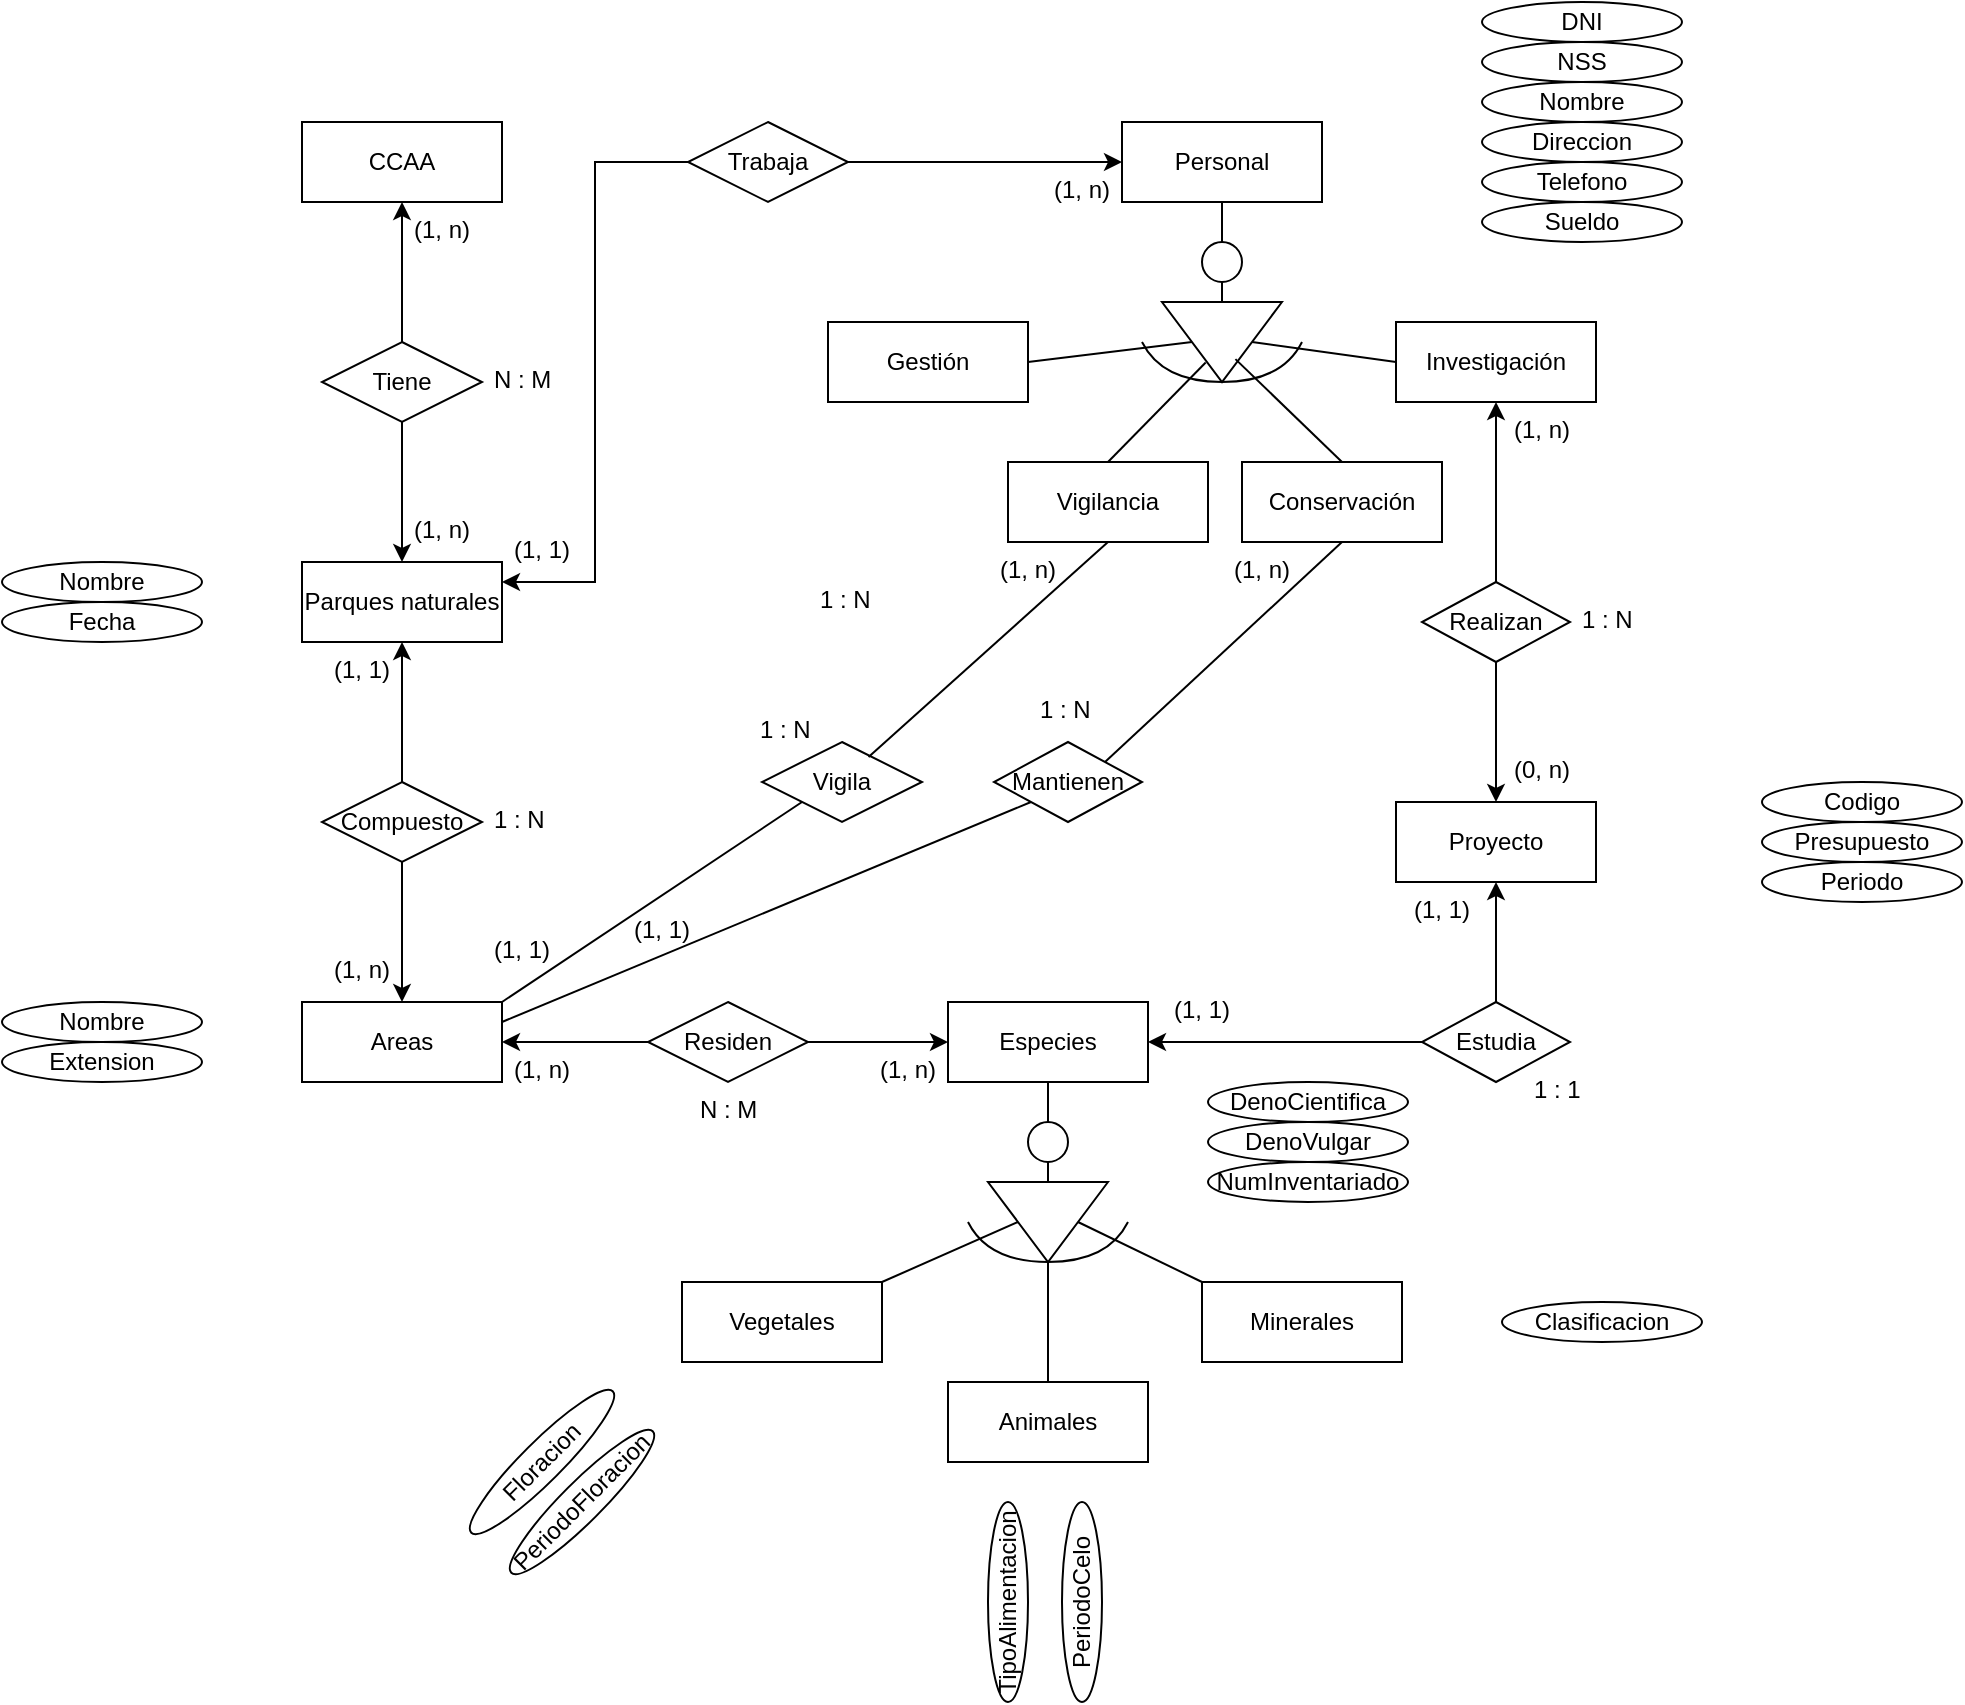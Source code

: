<mxfile version="22.0.4" type="github">
  <diagram name="Página-1" id="xHP58wrjhbtxdPnfZApQ">
    <mxGraphModel dx="819" dy="465" grid="1" gridSize="10" guides="1" tooltips="1" connect="1" arrows="1" fold="1" page="1" pageScale="1" pageWidth="1654" pageHeight="2336" math="0" shadow="0">
      <root>
        <mxCell id="0" />
        <mxCell id="1" parent="0" />
        <mxCell id="6jDCvTJptEVj0J1n0_sl-1" value="CCAA" style="whiteSpace=wrap;html=1;align=center;" parent="1" vertex="1">
          <mxGeometry x="280" y="140" width="100" height="40" as="geometry" />
        </mxCell>
        <mxCell id="6jDCvTJptEVj0J1n0_sl-4" value="" style="edgeStyle=orthogonalEdgeStyle;rounded=0;orthogonalLoop=1;jettySize=auto;html=1;" parent="1" source="6jDCvTJptEVj0J1n0_sl-2" target="6jDCvTJptEVj0J1n0_sl-1" edge="1">
          <mxGeometry relative="1" as="geometry" />
        </mxCell>
        <mxCell id="6jDCvTJptEVj0J1n0_sl-6" value="" style="edgeStyle=orthogonalEdgeStyle;rounded=0;orthogonalLoop=1;jettySize=auto;html=1;" parent="1" source="6jDCvTJptEVj0J1n0_sl-2" edge="1">
          <mxGeometry relative="1" as="geometry">
            <mxPoint x="330.0" y="360" as="targetPoint" />
          </mxGeometry>
        </mxCell>
        <mxCell id="6jDCvTJptEVj0J1n0_sl-2" value="Tiene" style="rhombus;whiteSpace=wrap;html=1;" parent="1" vertex="1">
          <mxGeometry x="290" y="250" width="80" height="40" as="geometry" />
        </mxCell>
        <mxCell id="6jDCvTJptEVj0J1n0_sl-7" value="Parques naturales" style="whiteSpace=wrap;html=1;align=center;" parent="1" vertex="1">
          <mxGeometry x="280" y="360" width="100" height="40" as="geometry" />
        </mxCell>
        <mxCell id="6jDCvTJptEVj0J1n0_sl-9" value="" style="edgeStyle=orthogonalEdgeStyle;rounded=0;orthogonalLoop=1;jettySize=auto;html=1;" parent="1" source="6jDCvTJptEVj0J1n0_sl-8" target="6jDCvTJptEVj0J1n0_sl-7" edge="1">
          <mxGeometry relative="1" as="geometry" />
        </mxCell>
        <mxCell id="6jDCvTJptEVj0J1n0_sl-11" value="" style="edgeStyle=orthogonalEdgeStyle;rounded=0;orthogonalLoop=1;jettySize=auto;html=1;" parent="1" source="6jDCvTJptEVj0J1n0_sl-8" target="6jDCvTJptEVj0J1n0_sl-10" edge="1">
          <mxGeometry relative="1" as="geometry" />
        </mxCell>
        <mxCell id="6jDCvTJptEVj0J1n0_sl-8" value="Compuesto" style="rhombus;whiteSpace=wrap;html=1;" parent="1" vertex="1">
          <mxGeometry x="290" y="470" width="80" height="40" as="geometry" />
        </mxCell>
        <mxCell id="6jDCvTJptEVj0J1n0_sl-10" value="Areas" style="whiteSpace=wrap;html=1;align=center;" parent="1" vertex="1">
          <mxGeometry x="280" y="580" width="100" height="40" as="geometry" />
        </mxCell>
        <mxCell id="6jDCvTJptEVj0J1n0_sl-13" value="" style="edgeStyle=orthogonalEdgeStyle;rounded=0;orthogonalLoop=1;jettySize=auto;html=1;" parent="1" source="6jDCvTJptEVj0J1n0_sl-12" target="6jDCvTJptEVj0J1n0_sl-10" edge="1">
          <mxGeometry relative="1" as="geometry" />
        </mxCell>
        <mxCell id="6jDCvTJptEVj0J1n0_sl-15" value="" style="edgeStyle=orthogonalEdgeStyle;rounded=0;orthogonalLoop=1;jettySize=auto;html=1;" parent="1" source="6jDCvTJptEVj0J1n0_sl-12" target="6jDCvTJptEVj0J1n0_sl-14" edge="1">
          <mxGeometry relative="1" as="geometry" />
        </mxCell>
        <mxCell id="6jDCvTJptEVj0J1n0_sl-12" value="Residen" style="rhombus;whiteSpace=wrap;html=1;" parent="1" vertex="1">
          <mxGeometry x="453" y="580" width="80" height="40" as="geometry" />
        </mxCell>
        <mxCell id="6jDCvTJptEVj0J1n0_sl-20" style="edgeStyle=orthogonalEdgeStyle;rounded=0;orthogonalLoop=1;jettySize=auto;html=1;entryX=0.5;entryY=0;entryDx=0;entryDy=0;endArrow=none;endFill=0;" parent="1" source="6jDCvTJptEVj0J1n0_sl-14" target="6jDCvTJptEVj0J1n0_sl-16" edge="1">
          <mxGeometry relative="1" as="geometry" />
        </mxCell>
        <mxCell id="6jDCvTJptEVj0J1n0_sl-14" value="Especies" style="whiteSpace=wrap;html=1;align=center;" parent="1" vertex="1">
          <mxGeometry x="603" y="580" width="100" height="40" as="geometry" />
        </mxCell>
        <mxCell id="6jDCvTJptEVj0J1n0_sl-21" style="edgeStyle=orthogonalEdgeStyle;rounded=0;orthogonalLoop=1;jettySize=auto;html=1;entryX=0;entryY=0.5;entryDx=0;entryDy=0;endArrow=none;endFill=0;" parent="1" source="6jDCvTJptEVj0J1n0_sl-16" target="6jDCvTJptEVj0J1n0_sl-17" edge="1">
          <mxGeometry relative="1" as="geometry" />
        </mxCell>
        <mxCell id="6jDCvTJptEVj0J1n0_sl-16" value="" style="ellipse;whiteSpace=wrap;html=1;aspect=fixed;" parent="1" vertex="1">
          <mxGeometry x="643" y="640" width="20" height="20" as="geometry" />
        </mxCell>
        <mxCell id="6jDCvTJptEVj0J1n0_sl-17" value="" style="triangle;whiteSpace=wrap;html=1;rotation=90;" parent="1" vertex="1">
          <mxGeometry x="633" y="660" width="40" height="60" as="geometry" />
        </mxCell>
        <mxCell id="6jDCvTJptEVj0J1n0_sl-18" value="" style="curved=1;endArrow=none;html=1;rounded=0;endFill=0;" parent="1" edge="1">
          <mxGeometry width="50" height="50" relative="1" as="geometry">
            <mxPoint x="693" y="690" as="sourcePoint" />
            <mxPoint x="613" y="690" as="targetPoint" />
            <Array as="points">
              <mxPoint x="683" y="710" />
              <mxPoint x="623" y="710" />
            </Array>
          </mxGeometry>
        </mxCell>
        <mxCell id="6jDCvTJptEVj0J1n0_sl-22" value="Vegetales" style="whiteSpace=wrap;html=1;align=center;" parent="1" vertex="1">
          <mxGeometry x="470" y="720" width="100" height="40" as="geometry" />
        </mxCell>
        <mxCell id="6jDCvTJptEVj0J1n0_sl-23" value="Animales" style="whiteSpace=wrap;html=1;align=center;" parent="1" vertex="1">
          <mxGeometry x="603" y="770" width="100" height="40" as="geometry" />
        </mxCell>
        <mxCell id="6jDCvTJptEVj0J1n0_sl-24" value="Minerales" style="whiteSpace=wrap;html=1;align=center;" parent="1" vertex="1">
          <mxGeometry x="730" y="720" width="100" height="40" as="geometry" />
        </mxCell>
        <mxCell id="6jDCvTJptEVj0J1n0_sl-25" value="" style="endArrow=none;html=1;rounded=0;exitX=0.5;exitY=0;exitDx=0;exitDy=0;entryX=0;entryY=0;entryDx=0;entryDy=0;" parent="1" edge="1">
          <mxGeometry relative="1" as="geometry">
            <mxPoint x="668" y="690" as="sourcePoint" />
            <mxPoint x="730" y="720" as="targetPoint" />
          </mxGeometry>
        </mxCell>
        <mxCell id="6jDCvTJptEVj0J1n0_sl-27" value="" style="endArrow=none;html=1;rounded=0;entryX=0.5;entryY=0;entryDx=0;entryDy=0;" parent="1" target="6jDCvTJptEVj0J1n0_sl-23" edge="1">
          <mxGeometry relative="1" as="geometry">
            <mxPoint x="653" y="710" as="sourcePoint" />
            <mxPoint x="740" y="730" as="targetPoint" />
          </mxGeometry>
        </mxCell>
        <mxCell id="6jDCvTJptEVj0J1n0_sl-29" value="" style="endArrow=none;html=1;rounded=0;entryX=1;entryY=0;entryDx=0;entryDy=0;exitX=0.5;exitY=1;exitDx=0;exitDy=0;" parent="1" source="6jDCvTJptEVj0J1n0_sl-17" target="6jDCvTJptEVj0J1n0_sl-22" edge="1">
          <mxGeometry relative="1" as="geometry">
            <mxPoint x="663" y="720" as="sourcePoint" />
            <mxPoint x="663" y="780" as="targetPoint" />
          </mxGeometry>
        </mxCell>
        <mxCell id="6jDCvTJptEVj0J1n0_sl-35" style="edgeStyle=orthogonalEdgeStyle;rounded=0;orthogonalLoop=1;jettySize=auto;html=1;entryX=0;entryY=0.5;entryDx=0;entryDy=0;" parent="1" source="6jDCvTJptEVj0J1n0_sl-31" target="6jDCvTJptEVj0J1n0_sl-32" edge="1">
          <mxGeometry relative="1" as="geometry">
            <Array as="points">
              <mxPoint x="493" y="160" />
            </Array>
          </mxGeometry>
        </mxCell>
        <mxCell id="5kXQJfiLRwaMzdhGwLOH-21" style="edgeStyle=orthogonalEdgeStyle;rounded=0;orthogonalLoop=1;jettySize=auto;html=1;entryX=1;entryY=0.25;entryDx=0;entryDy=0;" edge="1" parent="1" source="6jDCvTJptEVj0J1n0_sl-31" target="6jDCvTJptEVj0J1n0_sl-7">
          <mxGeometry relative="1" as="geometry" />
        </mxCell>
        <mxCell id="6jDCvTJptEVj0J1n0_sl-31" value="Trabaja" style="rhombus;whiteSpace=wrap;html=1;" parent="1" vertex="1">
          <mxGeometry x="473" y="140" width="80" height="40" as="geometry" />
        </mxCell>
        <mxCell id="6jDCvTJptEVj0J1n0_sl-32" value="Personal" style="whiteSpace=wrap;html=1;align=center;" parent="1" vertex="1">
          <mxGeometry x="690" y="140" width="100" height="40" as="geometry" />
        </mxCell>
        <mxCell id="6jDCvTJptEVj0J1n0_sl-38" style="edgeStyle=orthogonalEdgeStyle;rounded=0;orthogonalLoop=1;jettySize=auto;html=1;entryX=0.5;entryY=0;entryDx=0;entryDy=0;endArrow=none;endFill=0;" parent="1" target="6jDCvTJptEVj0J1n0_sl-39" edge="1">
          <mxGeometry relative="1" as="geometry">
            <mxPoint x="740" y="180" as="sourcePoint" />
          </mxGeometry>
        </mxCell>
        <mxCell id="6jDCvTJptEVj0J1n0_sl-39" value="" style="ellipse;whiteSpace=wrap;html=1;aspect=fixed;" parent="1" vertex="1">
          <mxGeometry x="730" y="200" width="20" height="20" as="geometry" />
        </mxCell>
        <mxCell id="6jDCvTJptEVj0J1n0_sl-40" value="" style="triangle;whiteSpace=wrap;html=1;rotation=90;" parent="1" vertex="1">
          <mxGeometry x="720" y="220" width="40" height="60" as="geometry" />
        </mxCell>
        <mxCell id="6jDCvTJptEVj0J1n0_sl-41" value="" style="curved=1;endArrow=none;html=1;rounded=0;endFill=0;" parent="1" edge="1">
          <mxGeometry width="50" height="50" relative="1" as="geometry">
            <mxPoint x="780" y="250" as="sourcePoint" />
            <mxPoint x="700" y="250" as="targetPoint" />
            <Array as="points">
              <mxPoint x="770" y="270" />
              <mxPoint x="710" y="270" />
            </Array>
          </mxGeometry>
        </mxCell>
        <mxCell id="6jDCvTJptEVj0J1n0_sl-42" style="edgeStyle=orthogonalEdgeStyle;rounded=0;orthogonalLoop=1;jettySize=auto;html=1;entryX=0;entryY=0.5;entryDx=0;entryDy=0;endArrow=none;endFill=0;exitX=0.5;exitY=1;exitDx=0;exitDy=0;" parent="1" source="6jDCvTJptEVj0J1n0_sl-39" target="6jDCvTJptEVj0J1n0_sl-40" edge="1">
          <mxGeometry relative="1" as="geometry">
            <mxPoint x="750" y="190" as="sourcePoint" />
            <mxPoint x="750" y="210" as="targetPoint" />
            <Array as="points">
              <mxPoint x="740" y="220" />
              <mxPoint x="740" y="220" />
            </Array>
          </mxGeometry>
        </mxCell>
        <mxCell id="6jDCvTJptEVj0J1n0_sl-43" value="Gestión" style="whiteSpace=wrap;html=1;align=center;" parent="1" vertex="1">
          <mxGeometry x="543" y="240" width="100" height="40" as="geometry" />
        </mxCell>
        <mxCell id="6jDCvTJptEVj0J1n0_sl-44" value="Vigilancia" style="whiteSpace=wrap;html=1;align=center;" parent="1" vertex="1">
          <mxGeometry x="633" y="310" width="100" height="40" as="geometry" />
        </mxCell>
        <mxCell id="6jDCvTJptEVj0J1n0_sl-45" value="Conservación" style="whiteSpace=wrap;html=1;align=center;" parent="1" vertex="1">
          <mxGeometry x="750" y="310" width="100" height="40" as="geometry" />
        </mxCell>
        <mxCell id="6jDCvTJptEVj0J1n0_sl-46" value="Investigación" style="whiteSpace=wrap;html=1;align=center;" parent="1" vertex="1">
          <mxGeometry x="827" y="240" width="100" height="40" as="geometry" />
        </mxCell>
        <mxCell id="6jDCvTJptEVj0J1n0_sl-48" value="" style="endArrow=none;html=1;rounded=0;exitX=0.5;exitY=0;exitDx=0;exitDy=0;entryX=0;entryY=0.5;entryDx=0;entryDy=0;" parent="1" source="6jDCvTJptEVj0J1n0_sl-40" target="6jDCvTJptEVj0J1n0_sl-46" edge="1">
          <mxGeometry relative="1" as="geometry">
            <mxPoint x="900" y="310" as="sourcePoint" />
            <mxPoint x="962" y="340" as="targetPoint" />
          </mxGeometry>
        </mxCell>
        <mxCell id="6jDCvTJptEVj0J1n0_sl-49" value="" style="endArrow=none;html=1;rounded=0;exitX=0.714;exitY=0.388;exitDx=0;exitDy=0;entryX=0.5;entryY=0;entryDx=0;entryDy=0;exitPerimeter=0;" parent="1" source="6jDCvTJptEVj0J1n0_sl-40" target="6jDCvTJptEVj0J1n0_sl-45" edge="1">
          <mxGeometry relative="1" as="geometry">
            <mxPoint x="765" y="260" as="sourcePoint" />
            <mxPoint x="837" y="270" as="targetPoint" />
          </mxGeometry>
        </mxCell>
        <mxCell id="6jDCvTJptEVj0J1n0_sl-50" value="" style="endArrow=none;html=1;rounded=0;exitX=0.757;exitY=0.636;exitDx=0;exitDy=0;entryX=0.5;entryY=0;entryDx=0;entryDy=0;exitPerimeter=0;" parent="1" source="6jDCvTJptEVj0J1n0_sl-40" target="6jDCvTJptEVj0J1n0_sl-44" edge="1">
          <mxGeometry relative="1" as="geometry">
            <mxPoint x="758" y="273" as="sourcePoint" />
            <mxPoint x="810" y="320" as="targetPoint" />
          </mxGeometry>
        </mxCell>
        <mxCell id="6jDCvTJptEVj0J1n0_sl-51" value="" style="endArrow=none;html=1;rounded=0;exitX=0.5;exitY=1;exitDx=0;exitDy=0;entryX=1;entryY=0.5;entryDx=0;entryDy=0;" parent="1" source="6jDCvTJptEVj0J1n0_sl-40" target="6jDCvTJptEVj0J1n0_sl-43" edge="1">
          <mxGeometry relative="1" as="geometry">
            <mxPoint x="765" y="260" as="sourcePoint" />
            <mxPoint x="837" y="270" as="targetPoint" />
          </mxGeometry>
        </mxCell>
        <mxCell id="6jDCvTJptEVj0J1n0_sl-52" value="Vigila" style="rhombus;whiteSpace=wrap;html=1;" parent="1" vertex="1">
          <mxGeometry x="510" y="450" width="80" height="40" as="geometry" />
        </mxCell>
        <mxCell id="6jDCvTJptEVj0J1n0_sl-53" value="" style="endArrow=none;html=1;rounded=0;exitX=0;exitY=1;exitDx=0;exitDy=0;entryX=1;entryY=0;entryDx=0;entryDy=0;" parent="1" source="6jDCvTJptEVj0J1n0_sl-52" target="6jDCvTJptEVj0J1n0_sl-10" edge="1">
          <mxGeometry relative="1" as="geometry">
            <mxPoint x="742" y="270" as="sourcePoint" />
            <mxPoint x="693" y="320" as="targetPoint" />
          </mxGeometry>
        </mxCell>
        <mxCell id="6jDCvTJptEVj0J1n0_sl-54" value="" style="endArrow=none;html=1;rounded=0;exitX=0.666;exitY=0.188;exitDx=0;exitDy=0;entryX=0.5;entryY=1;entryDx=0;entryDy=0;exitPerimeter=0;" parent="1" source="6jDCvTJptEVj0J1n0_sl-52" target="6jDCvTJptEVj0J1n0_sl-44" edge="1">
          <mxGeometry relative="1" as="geometry">
            <mxPoint x="540" y="490" as="sourcePoint" />
            <mxPoint x="390" y="590" as="targetPoint" />
          </mxGeometry>
        </mxCell>
        <mxCell id="6jDCvTJptEVj0J1n0_sl-55" value="(1, 1)" style="text;strokeColor=none;fillColor=none;spacingLeft=4;spacingRight=4;overflow=hidden;rotatable=0;points=[[0,0.5],[1,0.5]];portConstraint=eastwest;fontSize=12;whiteSpace=wrap;html=1;" parent="1" vertex="1">
          <mxGeometry x="370" y="540" width="40" height="30" as="geometry" />
        </mxCell>
        <mxCell id="6jDCvTJptEVj0J1n0_sl-56" value="(1, n)" style="text;strokeColor=none;fillColor=none;spacingLeft=4;spacingRight=4;overflow=hidden;rotatable=0;points=[[0,0.5],[1,0.5]];portConstraint=eastwest;fontSize=12;whiteSpace=wrap;html=1;" parent="1" vertex="1">
          <mxGeometry x="623" y="350" width="40" height="30" as="geometry" />
        </mxCell>
        <mxCell id="6jDCvTJptEVj0J1n0_sl-57" value="1 : N" style="text;strokeColor=none;fillColor=none;spacingLeft=4;spacingRight=4;overflow=hidden;rotatable=0;points=[[0,0.5],[1,0.5]];portConstraint=eastwest;fontSize=12;whiteSpace=wrap;html=1;" parent="1" vertex="1">
          <mxGeometry x="503" y="430" width="40" height="30" as="geometry" />
        </mxCell>
        <mxCell id="6jDCvTJptEVj0J1n0_sl-58" value="Mantienen" style="rhombus;whiteSpace=wrap;html=1;" parent="1" vertex="1">
          <mxGeometry x="626" y="450" width="74" height="40" as="geometry" />
        </mxCell>
        <mxCell id="6jDCvTJptEVj0J1n0_sl-59" value="" style="endArrow=none;html=1;rounded=0;exitX=1;exitY=0;exitDx=0;exitDy=0;entryX=0.5;entryY=1;entryDx=0;entryDy=0;" parent="1" source="6jDCvTJptEVj0J1n0_sl-58" target="6jDCvTJptEVj0J1n0_sl-45" edge="1">
          <mxGeometry relative="1" as="geometry">
            <mxPoint x="573" y="468" as="sourcePoint" />
            <mxPoint x="693" y="360" as="targetPoint" />
          </mxGeometry>
        </mxCell>
        <mxCell id="6jDCvTJptEVj0J1n0_sl-60" value="" style="endArrow=none;html=1;rounded=0;exitX=1;exitY=0.25;exitDx=0;exitDy=0;entryX=0;entryY=1;entryDx=0;entryDy=0;" parent="1" source="6jDCvTJptEVj0J1n0_sl-10" target="6jDCvTJptEVj0J1n0_sl-58" edge="1">
          <mxGeometry relative="1" as="geometry">
            <mxPoint x="692" y="470" as="sourcePoint" />
            <mxPoint x="810" y="360" as="targetPoint" />
          </mxGeometry>
        </mxCell>
        <mxCell id="6jDCvTJptEVj0J1n0_sl-61" value="(1, n)" style="text;strokeColor=none;fillColor=none;spacingLeft=4;spacingRight=4;overflow=hidden;rotatable=0;points=[[0,0.5],[1,0.5]];portConstraint=eastwest;fontSize=12;whiteSpace=wrap;html=1;" parent="1" vertex="1">
          <mxGeometry x="740" y="350" width="40" height="30" as="geometry" />
        </mxCell>
        <mxCell id="6jDCvTJptEVj0J1n0_sl-62" value="(1, 1)" style="text;strokeColor=none;fillColor=none;spacingLeft=4;spacingRight=4;overflow=hidden;rotatable=0;points=[[0,0.5],[1,0.5]];portConstraint=eastwest;fontSize=12;whiteSpace=wrap;html=1;" parent="1" vertex="1">
          <mxGeometry x="440" y="530" width="40" height="30" as="geometry" />
        </mxCell>
        <mxCell id="6jDCvTJptEVj0J1n0_sl-63" value="1 : N" style="text;strokeColor=none;fillColor=none;spacingLeft=4;spacingRight=4;overflow=hidden;rotatable=0;points=[[0,0.5],[1,0.5]];portConstraint=eastwest;fontSize=12;whiteSpace=wrap;html=1;" parent="1" vertex="1">
          <mxGeometry x="643" y="420" width="40" height="30" as="geometry" />
        </mxCell>
        <mxCell id="6jDCvTJptEVj0J1n0_sl-66" style="edgeStyle=orthogonalEdgeStyle;rounded=0;orthogonalLoop=1;jettySize=auto;html=1;entryX=0.5;entryY=1;entryDx=0;entryDy=0;" parent="1" source="6jDCvTJptEVj0J1n0_sl-64" target="6jDCvTJptEVj0J1n0_sl-46" edge="1">
          <mxGeometry relative="1" as="geometry" />
        </mxCell>
        <mxCell id="6jDCvTJptEVj0J1n0_sl-69" value="" style="edgeStyle=orthogonalEdgeStyle;rounded=0;orthogonalLoop=1;jettySize=auto;html=1;" parent="1" source="6jDCvTJptEVj0J1n0_sl-64" target="6jDCvTJptEVj0J1n0_sl-68" edge="1">
          <mxGeometry relative="1" as="geometry" />
        </mxCell>
        <mxCell id="6jDCvTJptEVj0J1n0_sl-64" value="Realizan" style="rhombus;whiteSpace=wrap;html=1;" parent="1" vertex="1">
          <mxGeometry x="840" y="370" width="74" height="40" as="geometry" />
        </mxCell>
        <mxCell id="6jDCvTJptEVj0J1n0_sl-68" value="Proyecto" style="whiteSpace=wrap;html=1;align=center;" parent="1" vertex="1">
          <mxGeometry x="827" y="480" width="100" height="40" as="geometry" />
        </mxCell>
        <mxCell id="6jDCvTJptEVj0J1n0_sl-72" value="" style="edgeStyle=orthogonalEdgeStyle;rounded=0;orthogonalLoop=1;jettySize=auto;html=1;" parent="1" source="6jDCvTJptEVj0J1n0_sl-70" target="6jDCvTJptEVj0J1n0_sl-68" edge="1">
          <mxGeometry relative="1" as="geometry" />
        </mxCell>
        <mxCell id="6jDCvTJptEVj0J1n0_sl-73" style="edgeStyle=orthogonalEdgeStyle;rounded=0;orthogonalLoop=1;jettySize=auto;html=1;entryX=1;entryY=0.5;entryDx=0;entryDy=0;" parent="1" source="6jDCvTJptEVj0J1n0_sl-70" target="6jDCvTJptEVj0J1n0_sl-14" edge="1">
          <mxGeometry relative="1" as="geometry" />
        </mxCell>
        <mxCell id="6jDCvTJptEVj0J1n0_sl-70" value="Estudia" style="rhombus;whiteSpace=wrap;html=1;" parent="1" vertex="1">
          <mxGeometry x="840" y="580" width="74" height="40" as="geometry" />
        </mxCell>
        <mxCell id="6jDCvTJptEVj0J1n0_sl-74" value="(0, n)" style="text;strokeColor=none;fillColor=none;spacingLeft=4;spacingRight=4;overflow=hidden;rotatable=0;points=[[0,0.5],[1,0.5]];portConstraint=eastwest;fontSize=12;whiteSpace=wrap;html=1;" parent="1" vertex="1">
          <mxGeometry x="880" y="450" width="40" height="30" as="geometry" />
        </mxCell>
        <mxCell id="6jDCvTJptEVj0J1n0_sl-75" value="(1, n)" style="text;strokeColor=none;fillColor=none;spacingLeft=4;spacingRight=4;overflow=hidden;rotatable=0;points=[[0,0.5],[1,0.5]];portConstraint=eastwest;fontSize=12;whiteSpace=wrap;html=1;" parent="1" vertex="1">
          <mxGeometry x="880" y="280" width="40" height="30" as="geometry" />
        </mxCell>
        <mxCell id="6jDCvTJptEVj0J1n0_sl-76" value="1 : N" style="text;strokeColor=none;fillColor=none;spacingLeft=4;spacingRight=4;overflow=hidden;rotatable=0;points=[[0,0.5],[1,0.5]];portConstraint=eastwest;fontSize=12;whiteSpace=wrap;html=1;" parent="1" vertex="1">
          <mxGeometry x="914" y="375" width="40" height="30" as="geometry" />
        </mxCell>
        <mxCell id="6jDCvTJptEVj0J1n0_sl-77" value="(1, 1)" style="text;strokeColor=none;fillColor=none;spacingLeft=4;spacingRight=4;overflow=hidden;rotatable=0;points=[[0,0.5],[1,0.5]];portConstraint=eastwest;fontSize=12;whiteSpace=wrap;html=1;" parent="1" vertex="1">
          <mxGeometry x="830" y="520" width="40" height="30" as="geometry" />
        </mxCell>
        <mxCell id="6jDCvTJptEVj0J1n0_sl-78" value="(1, 1)" style="text;strokeColor=none;fillColor=none;spacingLeft=4;spacingRight=4;overflow=hidden;rotatable=0;points=[[0,0.5],[1,0.5]];portConstraint=eastwest;fontSize=12;whiteSpace=wrap;html=1;" parent="1" vertex="1">
          <mxGeometry x="710" y="570" width="40" height="30" as="geometry" />
        </mxCell>
        <mxCell id="6jDCvTJptEVj0J1n0_sl-79" value="1 : 1" style="text;strokeColor=none;fillColor=none;spacingLeft=4;spacingRight=4;overflow=hidden;rotatable=0;points=[[0,0.5],[1,0.5]];portConstraint=eastwest;fontSize=12;whiteSpace=wrap;html=1;" parent="1" vertex="1">
          <mxGeometry x="890" y="610" width="40" height="30" as="geometry" />
        </mxCell>
        <mxCell id="6jDCvTJptEVj0J1n0_sl-80" value="DNI" style="ellipse;whiteSpace=wrap;html=1;align=center;" parent="1" vertex="1">
          <mxGeometry x="870" y="80" width="100" height="20" as="geometry" />
        </mxCell>
        <mxCell id="6jDCvTJptEVj0J1n0_sl-84" value="NSS" style="ellipse;whiteSpace=wrap;html=1;align=center;" parent="1" vertex="1">
          <mxGeometry x="870" y="100" width="100" height="20" as="geometry" />
        </mxCell>
        <mxCell id="6jDCvTJptEVj0J1n0_sl-85" value="Nombre" style="ellipse;whiteSpace=wrap;html=1;align=center;" parent="1" vertex="1">
          <mxGeometry x="870" y="120" width="100" height="20" as="geometry" />
        </mxCell>
        <mxCell id="6jDCvTJptEVj0J1n0_sl-86" value="(1, n)" style="text;strokeColor=none;fillColor=none;spacingLeft=4;spacingRight=4;overflow=hidden;rotatable=0;points=[[0,0.5],[1,0.5]];portConstraint=eastwest;fontSize=12;whiteSpace=wrap;html=1;" parent="1" vertex="1">
          <mxGeometry x="330" y="180" width="40" height="30" as="geometry" />
        </mxCell>
        <mxCell id="6jDCvTJptEVj0J1n0_sl-87" value="(1, n)" style="text;strokeColor=none;fillColor=none;spacingLeft=4;spacingRight=4;overflow=hidden;rotatable=0;points=[[0,0.5],[1,0.5]];portConstraint=eastwest;fontSize=12;whiteSpace=wrap;html=1;" parent="1" vertex="1">
          <mxGeometry x="330" y="330" width="40" height="30" as="geometry" />
        </mxCell>
        <mxCell id="6jDCvTJptEVj0J1n0_sl-88" value="N : M" style="text;strokeColor=none;fillColor=none;spacingLeft=4;spacingRight=4;overflow=hidden;rotatable=0;points=[[0,0.5],[1,0.5]];portConstraint=eastwest;fontSize=12;whiteSpace=wrap;html=1;" parent="1" vertex="1">
          <mxGeometry x="370" y="255" width="40" height="30" as="geometry" />
        </mxCell>
        <mxCell id="6jDCvTJptEVj0J1n0_sl-89" value="(1, 1)" style="text;strokeColor=none;fillColor=none;spacingLeft=4;spacingRight=4;overflow=hidden;rotatable=0;points=[[0,0.5],[1,0.5]];portConstraint=eastwest;fontSize=12;whiteSpace=wrap;html=1;" parent="1" vertex="1">
          <mxGeometry x="290" y="400" width="40" height="30" as="geometry" />
        </mxCell>
        <mxCell id="6jDCvTJptEVj0J1n0_sl-90" value="(1, n)" style="text;strokeColor=none;fillColor=none;spacingLeft=4;spacingRight=4;overflow=hidden;rotatable=0;points=[[0,0.5],[1,0.5]];portConstraint=eastwest;fontSize=12;whiteSpace=wrap;html=1;" parent="1" vertex="1">
          <mxGeometry x="290" y="550" width="40" height="30" as="geometry" />
        </mxCell>
        <mxCell id="6jDCvTJptEVj0J1n0_sl-91" value="1 : N" style="text;strokeColor=none;fillColor=none;spacingLeft=4;spacingRight=4;overflow=hidden;rotatable=0;points=[[0,0.5],[1,0.5]];portConstraint=eastwest;fontSize=12;whiteSpace=wrap;html=1;" parent="1" vertex="1">
          <mxGeometry x="370" y="475" width="40" height="30" as="geometry" />
        </mxCell>
        <mxCell id="6jDCvTJptEVj0J1n0_sl-92" value="(1, n)" style="text;strokeColor=none;fillColor=none;spacingLeft=4;spacingRight=4;overflow=hidden;rotatable=0;points=[[0,0.5],[1,0.5]];portConstraint=eastwest;fontSize=12;whiteSpace=wrap;html=1;" parent="1" vertex="1">
          <mxGeometry x="563" y="600" width="40" height="30" as="geometry" />
        </mxCell>
        <mxCell id="6jDCvTJptEVj0J1n0_sl-93" value="(1, n)" style="text;strokeColor=none;fillColor=none;spacingLeft=4;spacingRight=4;overflow=hidden;rotatable=0;points=[[0,0.5],[1,0.5]];portConstraint=eastwest;fontSize=12;whiteSpace=wrap;html=1;" parent="1" vertex="1">
          <mxGeometry x="380" y="600" width="40" height="30" as="geometry" />
        </mxCell>
        <mxCell id="6jDCvTJptEVj0J1n0_sl-94" value="N : M" style="text;strokeColor=none;fillColor=none;spacingLeft=4;spacingRight=4;overflow=hidden;rotatable=0;points=[[0,0.5],[1,0.5]];portConstraint=eastwest;fontSize=12;whiteSpace=wrap;html=1;" parent="1" vertex="1">
          <mxGeometry x="473" y="620" width="40" height="30" as="geometry" />
        </mxCell>
        <mxCell id="6jDCvTJptEVj0J1n0_sl-95" value="(1, 1)" style="text;strokeColor=none;fillColor=none;spacingLeft=4;spacingRight=4;overflow=hidden;rotatable=0;points=[[0,0.5],[1,0.5]];portConstraint=eastwest;fontSize=12;whiteSpace=wrap;html=1;" parent="1" vertex="1">
          <mxGeometry x="380" y="340" width="40" height="30" as="geometry" />
        </mxCell>
        <mxCell id="6jDCvTJptEVj0J1n0_sl-96" value="(1, n)" style="text;strokeColor=none;fillColor=none;spacingLeft=4;spacingRight=4;overflow=hidden;rotatable=0;points=[[0,0.5],[1,0.5]];portConstraint=eastwest;fontSize=12;whiteSpace=wrap;html=1;" parent="1" vertex="1">
          <mxGeometry x="650" y="160" width="40" height="30" as="geometry" />
        </mxCell>
        <mxCell id="6jDCvTJptEVj0J1n0_sl-97" value="1 : N" style="text;strokeColor=none;fillColor=none;spacingLeft=4;spacingRight=4;overflow=hidden;rotatable=0;points=[[0,0.5],[1,0.5]];portConstraint=eastwest;fontSize=12;whiteSpace=wrap;html=1;" parent="1" vertex="1">
          <mxGeometry x="533" y="365" width="40" height="30" as="geometry" />
        </mxCell>
        <mxCell id="5kXQJfiLRwaMzdhGwLOH-1" value="Direccion" style="ellipse;whiteSpace=wrap;html=1;align=center;" vertex="1" parent="1">
          <mxGeometry x="870" y="140" width="100" height="20" as="geometry" />
        </mxCell>
        <mxCell id="5kXQJfiLRwaMzdhGwLOH-2" value="Telefono" style="ellipse;whiteSpace=wrap;html=1;align=center;" vertex="1" parent="1">
          <mxGeometry x="870" y="160" width="100" height="20" as="geometry" />
        </mxCell>
        <mxCell id="5kXQJfiLRwaMzdhGwLOH-3" value="Sueldo" style="ellipse;whiteSpace=wrap;html=1;align=center;" vertex="1" parent="1">
          <mxGeometry x="870" y="180" width="100" height="20" as="geometry" />
        </mxCell>
        <mxCell id="5kXQJfiLRwaMzdhGwLOH-4" value="DenoCientifica" style="ellipse;whiteSpace=wrap;html=1;align=center;" vertex="1" parent="1">
          <mxGeometry x="733" y="620" width="100" height="20" as="geometry" />
        </mxCell>
        <mxCell id="5kXQJfiLRwaMzdhGwLOH-5" value="DenoVulgar" style="ellipse;whiteSpace=wrap;html=1;align=center;" vertex="1" parent="1">
          <mxGeometry x="733" y="640" width="100" height="20" as="geometry" />
        </mxCell>
        <mxCell id="5kXQJfiLRwaMzdhGwLOH-6" value="NumInventariado" style="ellipse;whiteSpace=wrap;html=1;align=center;" vertex="1" parent="1">
          <mxGeometry x="733" y="660" width="100" height="20" as="geometry" />
        </mxCell>
        <mxCell id="5kXQJfiLRwaMzdhGwLOH-7" value="Floracion" style="ellipse;whiteSpace=wrap;html=1;align=center;rotation=-45;" vertex="1" parent="1">
          <mxGeometry x="350" y="800" width="100" height="20" as="geometry" />
        </mxCell>
        <mxCell id="5kXQJfiLRwaMzdhGwLOH-8" value="PeriodoFloracion" style="ellipse;whiteSpace=wrap;html=1;align=center;rotation=-45;" vertex="1" parent="1">
          <mxGeometry x="370" y="820" width="100" height="20" as="geometry" />
        </mxCell>
        <mxCell id="5kXQJfiLRwaMzdhGwLOH-9" value="TipoAlimentacion" style="ellipse;whiteSpace=wrap;html=1;align=center;rotation=-90;" vertex="1" parent="1">
          <mxGeometry x="583" y="870" width="100" height="20" as="geometry" />
        </mxCell>
        <mxCell id="5kXQJfiLRwaMzdhGwLOH-10" value="PeriodoCelo" style="ellipse;whiteSpace=wrap;html=1;align=center;rotation=-90;" vertex="1" parent="1">
          <mxGeometry x="620" y="870" width="100" height="20" as="geometry" />
        </mxCell>
        <mxCell id="5kXQJfiLRwaMzdhGwLOH-11" value="Clasificacion" style="ellipse;whiteSpace=wrap;html=1;align=center;" vertex="1" parent="1">
          <mxGeometry x="880" y="730" width="100" height="20" as="geometry" />
        </mxCell>
        <mxCell id="5kXQJfiLRwaMzdhGwLOH-13" value="Codigo" style="ellipse;whiteSpace=wrap;html=1;align=center;" vertex="1" parent="1">
          <mxGeometry x="1010" y="470" width="100" height="20" as="geometry" />
        </mxCell>
        <mxCell id="5kXQJfiLRwaMzdhGwLOH-14" value="Presupuesto" style="ellipse;whiteSpace=wrap;html=1;align=center;" vertex="1" parent="1">
          <mxGeometry x="1010" y="490" width="100" height="20" as="geometry" />
        </mxCell>
        <mxCell id="5kXQJfiLRwaMzdhGwLOH-15" value="Periodo" style="ellipse;whiteSpace=wrap;html=1;align=center;" vertex="1" parent="1">
          <mxGeometry x="1010" y="510" width="100" height="20" as="geometry" />
        </mxCell>
        <mxCell id="5kXQJfiLRwaMzdhGwLOH-16" value="Nombre" style="ellipse;whiteSpace=wrap;html=1;align=center;" vertex="1" parent="1">
          <mxGeometry x="130" y="360" width="100" height="20" as="geometry" />
        </mxCell>
        <mxCell id="5kXQJfiLRwaMzdhGwLOH-17" value="Fecha" style="ellipse;whiteSpace=wrap;html=1;align=center;" vertex="1" parent="1">
          <mxGeometry x="130" y="380" width="100" height="20" as="geometry" />
        </mxCell>
        <mxCell id="5kXQJfiLRwaMzdhGwLOH-19" value="Nombre" style="ellipse;whiteSpace=wrap;html=1;align=center;" vertex="1" parent="1">
          <mxGeometry x="130" y="580" width="100" height="20" as="geometry" />
        </mxCell>
        <mxCell id="5kXQJfiLRwaMzdhGwLOH-20" value="Extension" style="ellipse;whiteSpace=wrap;html=1;align=center;" vertex="1" parent="1">
          <mxGeometry x="130" y="600" width="100" height="20" as="geometry" />
        </mxCell>
      </root>
    </mxGraphModel>
  </diagram>
</mxfile>
